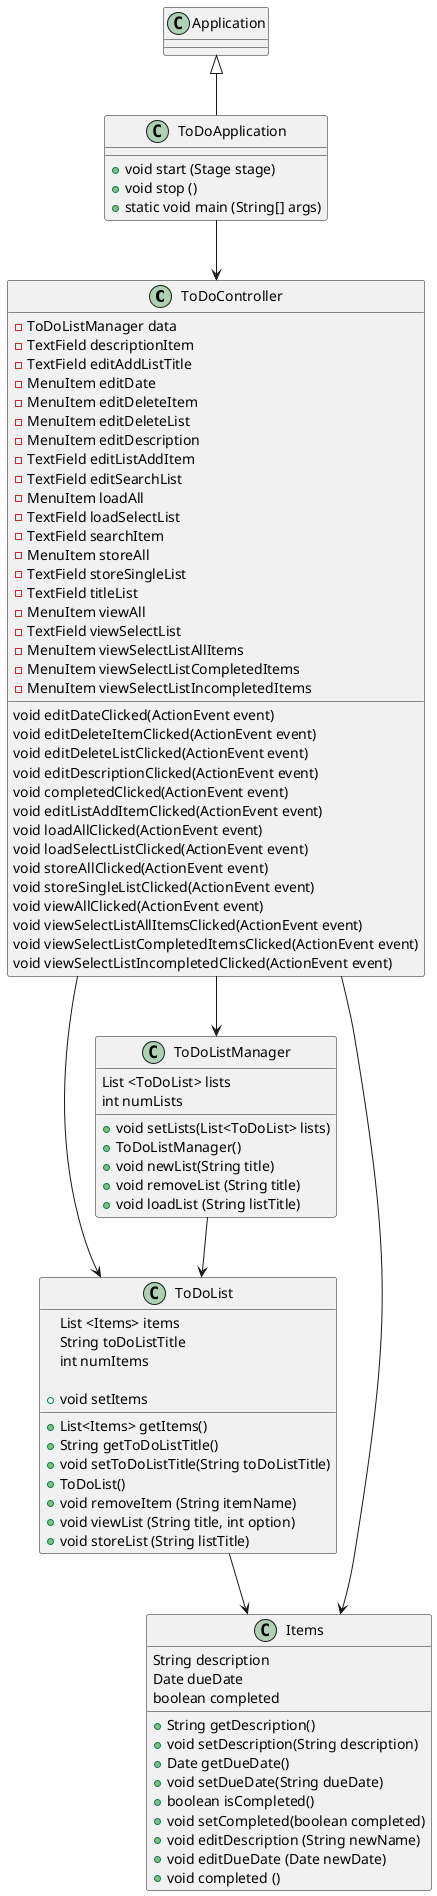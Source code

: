 @startuml
class ToDoController{
- ToDoListManager data
- TextField descriptionItem
- TextField editAddListTitle
- MenuItem editDate
- MenuItem editDeleteItem
- MenuItem editDeleteList
- MenuItem editDescription
- TextField editListAddItem
- TextField editSearchList
- MenuItem loadAll
- TextField loadSelectList
- TextField searchItem
- MenuItem storeAll
- TextField storeSingleList
- TextField titleList
- MenuItem viewAll
- TextField viewSelectList
- MenuItem viewSelectListAllItems
- MenuItem viewSelectListCompletedItems
- MenuItem viewSelectListIncompletedItems
void editDateClicked(ActionEvent event)
void editDeleteItemClicked(ActionEvent event)
void editDeleteListClicked(ActionEvent event)
void editDescriptionClicked(ActionEvent event)
void completedClicked(ActionEvent event)
void editListAddItemClicked(ActionEvent event)
void loadAllClicked(ActionEvent event)
void loadSelectListClicked(ActionEvent event)
void storeAllClicked(ActionEvent event)
void storeSingleListClicked(ActionEvent event)
void viewAllClicked(ActionEvent event)
void viewSelectListAllItemsClicked(ActionEvent event)
void viewSelectListCompletedItemsClicked(ActionEvent event)
void viewSelectListIncompletedClicked(ActionEvent event)
}

class ToDoApplication extends Application {
+ void start (Stage stage)
+ void stop ()
+ static void main (String[] args)
}

class ToDoList {
List <Items> items
String toDoListTitle
int numItems

+ void setItems
+ List<Items> getItems()
+ String getToDoListTitle()
+ void setToDoListTitle(String toDoListTitle)
+ ToDoList()
+ void removeItem (String itemName)
+ void viewList (String title, int option)
+ void storeList (String listTitle)

}

class Items {
String description
Date dueDate
boolean completed

+ String getDescription()
+ void setDescription(String description)
+ Date getDueDate()
+ void setDueDate(String dueDate)
+ boolean isCompleted()
+ void setCompleted(boolean completed)
+ void editDescription (String newName)
+ void editDueDate (Date newDate)
+ void completed ()
}

class ToDoListManager{
List <ToDoList> lists
int numLists

+ void setLists(List<ToDoList> lists)
+ ToDoListManager()
+ void newList(String title)
+ void removeList (String title)
+ void loadList (String listTitle)
}

ToDoListManager --> ToDoList
ToDoList --> Items
ToDoApplication --> ToDoController
ToDoController --> ToDoListManager
ToDoController --> ToDoList
ToDoController --> Items
@enduml